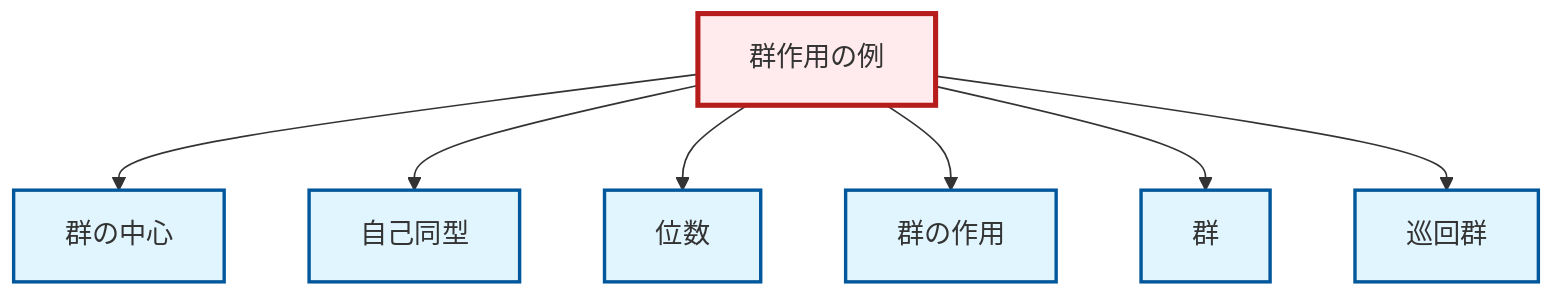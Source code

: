 graph TD
    classDef definition fill:#e1f5fe,stroke:#01579b,stroke-width:2px
    classDef theorem fill:#f3e5f5,stroke:#4a148c,stroke-width:2px
    classDef axiom fill:#fff3e0,stroke:#e65100,stroke-width:2px
    classDef example fill:#e8f5e9,stroke:#1b5e20,stroke-width:2px
    classDef current fill:#ffebee,stroke:#b71c1c,stroke-width:3px
    def-center-of-group["群の中心"]:::definition
    ex-group-action-examples["群作用の例"]:::example
    def-order["位数"]:::definition
    def-automorphism["自己同型"]:::definition
    def-group-action["群の作用"]:::definition
    def-cyclic-group["巡回群"]:::definition
    def-group["群"]:::definition
    ex-group-action-examples --> def-center-of-group
    ex-group-action-examples --> def-automorphism
    ex-group-action-examples --> def-order
    ex-group-action-examples --> def-group-action
    ex-group-action-examples --> def-group
    ex-group-action-examples --> def-cyclic-group
    class ex-group-action-examples current